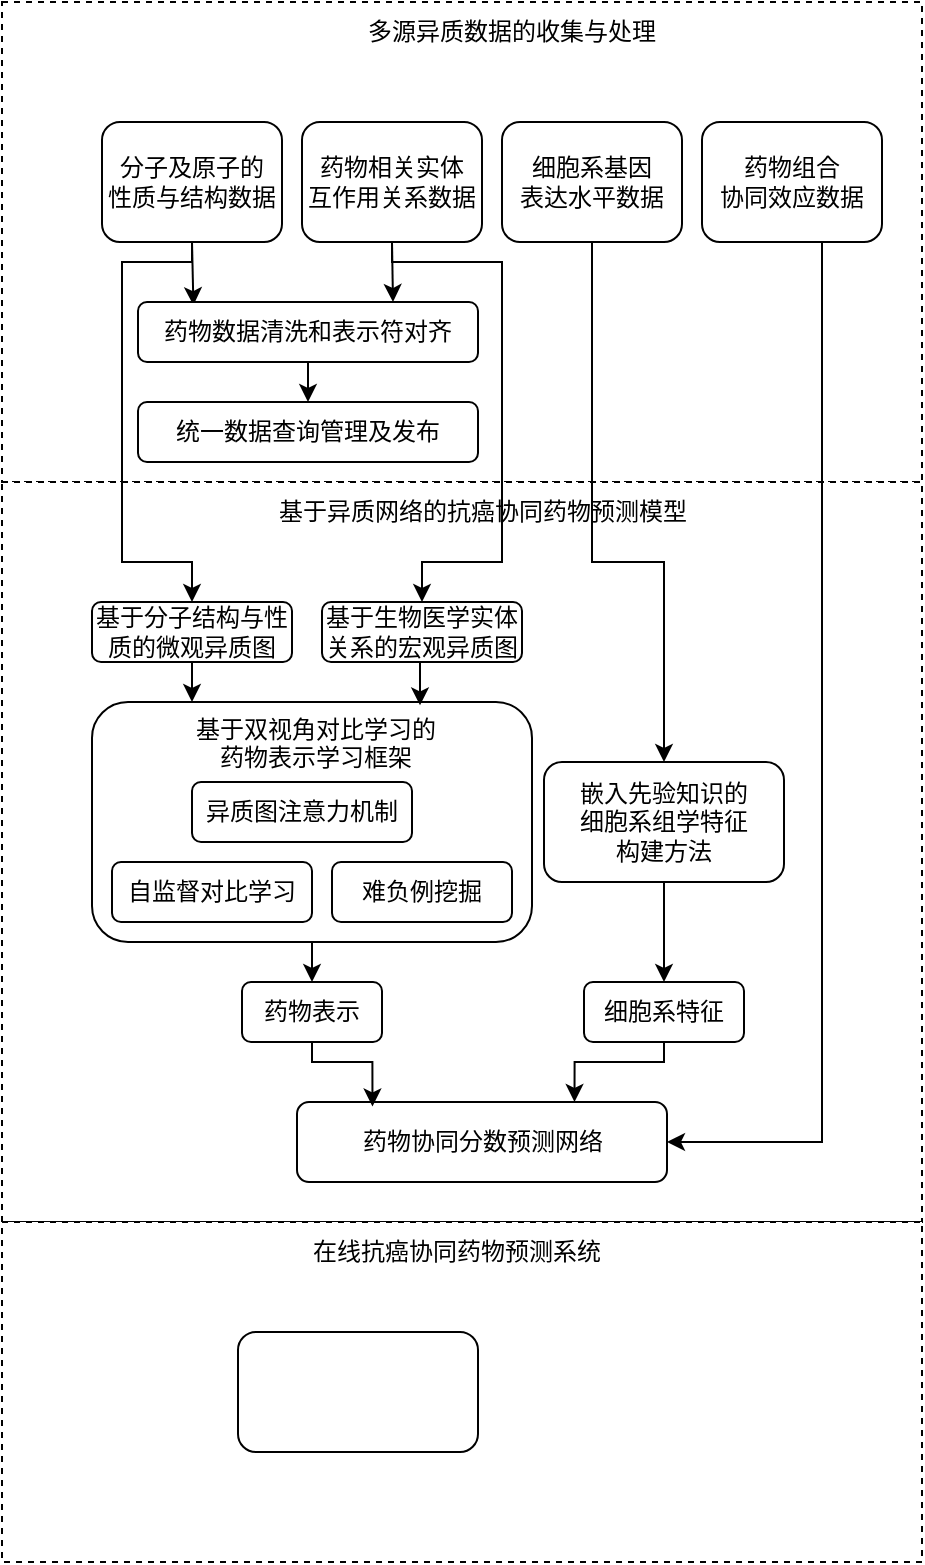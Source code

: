 <mxfile version="24.2.0" type="github">
  <diagram name="第 1 页" id="DwvReIaHvbXtzdrkDo4T">
    <mxGraphModel dx="1631" dy="570" grid="1" gridSize="10" guides="1" tooltips="1" connect="1" arrows="1" fold="1" page="1" pageScale="1" pageWidth="827" pageHeight="1169" math="0" shadow="0">
      <root>
        <mxCell id="0" />
        <mxCell id="1" parent="0" />
        <mxCell id="mf6Sa_QG6RfHMYuE2r7f-4" value="" style="rounded=0;whiteSpace=wrap;html=1;dashed=1;" vertex="1" parent="1">
          <mxGeometry x="-60" y="270" width="460" height="240" as="geometry" />
        </mxCell>
        <mxCell id="mf6Sa_QG6RfHMYuE2r7f-5" value="多源异质数据的收集与处理" style="text;html=1;align=center;verticalAlign=middle;whiteSpace=wrap;rounded=0;" vertex="1" parent="1">
          <mxGeometry x="120" y="270" width="150" height="30" as="geometry" />
        </mxCell>
        <mxCell id="mf6Sa_QG6RfHMYuE2r7f-6" value="" style="rounded=0;whiteSpace=wrap;html=1;dashed=1;" vertex="1" parent="1">
          <mxGeometry x="-60" y="510" width="460" height="370" as="geometry" />
        </mxCell>
        <mxCell id="mf6Sa_QG6RfHMYuE2r7f-7" value="基于异质网络的抗癌协同药物预测模型" style="text;html=1;align=center;verticalAlign=middle;whiteSpace=wrap;rounded=0;" vertex="1" parent="1">
          <mxGeometry x="74.5" y="510" width="211" height="30" as="geometry" />
        </mxCell>
        <mxCell id="mf6Sa_QG6RfHMYuE2r7f-43" style="edgeStyle=orthogonalEdgeStyle;rounded=0;orthogonalLoop=1;jettySize=auto;html=1;exitX=0.5;exitY=1;exitDx=0;exitDy=0;entryX=0.5;entryY=0;entryDx=0;entryDy=0;" edge="1" parent="1" source="mf6Sa_QG6RfHMYuE2r7f-9" target="mf6Sa_QG6RfHMYuE2r7f-21">
          <mxGeometry relative="1" as="geometry" />
        </mxCell>
        <mxCell id="mf6Sa_QG6RfHMYuE2r7f-9" value="" style="rounded=1;whiteSpace=wrap;html=1;" vertex="1" parent="1">
          <mxGeometry x="-15" y="620" width="220" height="120" as="geometry" />
        </mxCell>
        <mxCell id="mf6Sa_QG6RfHMYuE2r7f-10" value="&lt;div style=&quot;text-align: center;&quot;&gt;基于双视角对比学习的&lt;/div&gt;&lt;div style=&quot;text-align: center;&quot;&gt;&lt;span style=&quot;&quot;&gt;药物表示学习框架&lt;/span&gt;&lt;br&gt;&lt;/div&gt;" style="text;whiteSpace=wrap;html=1;" vertex="1" parent="1">
          <mxGeometry x="35" y="620" width="130" height="40" as="geometry" />
        </mxCell>
        <mxCell id="mf6Sa_QG6RfHMYuE2r7f-12" value="基于生物医学实体关系的宏观异质图" style="rounded=1;whiteSpace=wrap;html=1;" vertex="1" parent="1">
          <mxGeometry x="100" y="570" width="100" height="30" as="geometry" />
        </mxCell>
        <mxCell id="mf6Sa_QG6RfHMYuE2r7f-41" style="edgeStyle=orthogonalEdgeStyle;rounded=0;orthogonalLoop=1;jettySize=auto;html=1;exitX=0.5;exitY=1;exitDx=0;exitDy=0;entryX=0;entryY=0;entryDx=0;entryDy=0;" edge="1" parent="1" source="mf6Sa_QG6RfHMYuE2r7f-14" target="mf6Sa_QG6RfHMYuE2r7f-10">
          <mxGeometry relative="1" as="geometry" />
        </mxCell>
        <mxCell id="mf6Sa_QG6RfHMYuE2r7f-14" value="基于分子结构与性质的微观异质图" style="rounded=1;whiteSpace=wrap;html=1;" vertex="1" parent="1">
          <mxGeometry x="-15" y="570" width="100" height="30" as="geometry" />
        </mxCell>
        <mxCell id="mf6Sa_QG6RfHMYuE2r7f-16" value="异质图注意力机制" style="rounded=1;whiteSpace=wrap;html=1;" vertex="1" parent="1">
          <mxGeometry x="35" y="660" width="110" height="30" as="geometry" />
        </mxCell>
        <mxCell id="mf6Sa_QG6RfHMYuE2r7f-17" value="自监督对比学习" style="rounded=1;whiteSpace=wrap;html=1;" vertex="1" parent="1">
          <mxGeometry x="-5" y="700" width="100" height="30" as="geometry" />
        </mxCell>
        <mxCell id="mf6Sa_QG6RfHMYuE2r7f-18" value="难负例挖掘" style="rounded=1;whiteSpace=wrap;html=1;" vertex="1" parent="1">
          <mxGeometry x="105" y="700" width="90" height="30" as="geometry" />
        </mxCell>
        <mxCell id="mf6Sa_QG6RfHMYuE2r7f-21" value="药物表示" style="rounded=1;whiteSpace=wrap;html=1;" vertex="1" parent="1">
          <mxGeometry x="60" y="760" width="70" height="30" as="geometry" />
        </mxCell>
        <mxCell id="mf6Sa_QG6RfHMYuE2r7f-38" style="edgeStyle=orthogonalEdgeStyle;rounded=0;orthogonalLoop=1;jettySize=auto;html=1;exitX=0.5;exitY=1;exitDx=0;exitDy=0;entryX=0.163;entryY=0.053;entryDx=0;entryDy=0;entryPerimeter=0;" edge="1" parent="1" source="mf6Sa_QG6RfHMYuE2r7f-23" target="mf6Sa_QG6RfHMYuE2r7f-27">
          <mxGeometry relative="1" as="geometry" />
        </mxCell>
        <mxCell id="mf6Sa_QG6RfHMYuE2r7f-23" value="分子及原子的&lt;div&gt;性质与结构数据&lt;/div&gt;" style="rounded=1;whiteSpace=wrap;html=1;" vertex="1" parent="1">
          <mxGeometry x="-10" y="330" width="90" height="60" as="geometry" />
        </mxCell>
        <mxCell id="mf6Sa_QG6RfHMYuE2r7f-31" style="edgeStyle=orthogonalEdgeStyle;rounded=0;orthogonalLoop=1;jettySize=auto;html=1;exitX=0.5;exitY=1;exitDx=0;exitDy=0;entryX=0.75;entryY=0;entryDx=0;entryDy=0;" edge="1" parent="1" source="mf6Sa_QG6RfHMYuE2r7f-24" target="mf6Sa_QG6RfHMYuE2r7f-27">
          <mxGeometry relative="1" as="geometry" />
        </mxCell>
        <mxCell id="mf6Sa_QG6RfHMYuE2r7f-40" style="edgeStyle=orthogonalEdgeStyle;rounded=0;orthogonalLoop=1;jettySize=auto;html=1;exitX=0.5;exitY=1;exitDx=0;exitDy=0;entryX=0.5;entryY=0;entryDx=0;entryDy=0;" edge="1" parent="1" source="mf6Sa_QG6RfHMYuE2r7f-24" target="mf6Sa_QG6RfHMYuE2r7f-12">
          <mxGeometry relative="1" as="geometry">
            <mxPoint x="190" y="570" as="targetPoint" />
            <Array as="points">
              <mxPoint x="135" y="400" />
              <mxPoint x="190" y="400" />
              <mxPoint x="190" y="550" />
              <mxPoint x="150" y="550" />
            </Array>
          </mxGeometry>
        </mxCell>
        <mxCell id="mf6Sa_QG6RfHMYuE2r7f-24" value="药物相关实体&lt;div&gt;互作用关系数据&lt;/div&gt;" style="rounded=1;whiteSpace=wrap;html=1;" vertex="1" parent="1">
          <mxGeometry x="90" y="330" width="90" height="60" as="geometry" />
        </mxCell>
        <mxCell id="mf6Sa_QG6RfHMYuE2r7f-49" style="edgeStyle=orthogonalEdgeStyle;rounded=0;orthogonalLoop=1;jettySize=auto;html=1;exitX=0.5;exitY=1;exitDx=0;exitDy=0;entryX=0.5;entryY=0;entryDx=0;entryDy=0;" edge="1" parent="1" source="mf6Sa_QG6RfHMYuE2r7f-25" target="mf6Sa_QG6RfHMYuE2r7f-48">
          <mxGeometry relative="1" as="geometry">
            <Array as="points">
              <mxPoint x="235" y="550" />
              <mxPoint x="271" y="550" />
            </Array>
          </mxGeometry>
        </mxCell>
        <mxCell id="mf6Sa_QG6RfHMYuE2r7f-25" value="细胞系基因&lt;div&gt;表达水平数据&lt;/div&gt;" style="rounded=1;whiteSpace=wrap;html=1;" vertex="1" parent="1">
          <mxGeometry x="190" y="330" width="90" height="60" as="geometry" />
        </mxCell>
        <mxCell id="mf6Sa_QG6RfHMYuE2r7f-54" style="edgeStyle=orthogonalEdgeStyle;rounded=0;orthogonalLoop=1;jettySize=auto;html=1;exitX=0.5;exitY=1;exitDx=0;exitDy=0;entryX=1;entryY=0.5;entryDx=0;entryDy=0;" edge="1" parent="1" source="mf6Sa_QG6RfHMYuE2r7f-26" target="mf6Sa_QG6RfHMYuE2r7f-51">
          <mxGeometry relative="1" as="geometry">
            <Array as="points">
              <mxPoint x="350" y="390" />
              <mxPoint x="350" y="840" />
            </Array>
          </mxGeometry>
        </mxCell>
        <mxCell id="mf6Sa_QG6RfHMYuE2r7f-26" value="药物组合&lt;div&gt;协同&lt;span style=&quot;background-color: initial;&quot;&gt;效应数据&lt;/span&gt;&lt;/div&gt;" style="rounded=1;whiteSpace=wrap;html=1;" vertex="1" parent="1">
          <mxGeometry x="290" y="330" width="90" height="60" as="geometry" />
        </mxCell>
        <mxCell id="mf6Sa_QG6RfHMYuE2r7f-35" style="edgeStyle=orthogonalEdgeStyle;rounded=0;orthogonalLoop=1;jettySize=auto;html=1;exitX=0.5;exitY=1;exitDx=0;exitDy=0;entryX=0.5;entryY=0;entryDx=0;entryDy=0;" edge="1" parent="1" source="mf6Sa_QG6RfHMYuE2r7f-27" target="mf6Sa_QG6RfHMYuE2r7f-33">
          <mxGeometry relative="1" as="geometry" />
        </mxCell>
        <mxCell id="mf6Sa_QG6RfHMYuE2r7f-27" value="药物数据清洗和表示符对齐" style="rounded=1;whiteSpace=wrap;html=1;" vertex="1" parent="1">
          <mxGeometry x="8" y="420" width="170" height="30" as="geometry" />
        </mxCell>
        <mxCell id="mf6Sa_QG6RfHMYuE2r7f-33" value="统一数据查询管理及发布" style="rounded=1;whiteSpace=wrap;html=1;" vertex="1" parent="1">
          <mxGeometry x="8" y="470" width="170" height="30" as="geometry" />
        </mxCell>
        <mxCell id="mf6Sa_QG6RfHMYuE2r7f-39" style="edgeStyle=orthogonalEdgeStyle;rounded=0;orthogonalLoop=1;jettySize=auto;html=1;exitX=0.5;exitY=1;exitDx=0;exitDy=0;entryX=0.5;entryY=0;entryDx=0;entryDy=0;" edge="1" parent="1" source="mf6Sa_QG6RfHMYuE2r7f-23" target="mf6Sa_QG6RfHMYuE2r7f-14">
          <mxGeometry relative="1" as="geometry">
            <mxPoint x="20" y="500" as="targetPoint" />
            <Array as="points">
              <mxPoint x="35" y="400" />
              <mxPoint y="400" />
              <mxPoint y="550" />
              <mxPoint x="35" y="550" />
            </Array>
          </mxGeometry>
        </mxCell>
        <mxCell id="mf6Sa_QG6RfHMYuE2r7f-42" style="edgeStyle=orthogonalEdgeStyle;rounded=0;orthogonalLoop=1;jettySize=auto;html=1;exitX=0.5;exitY=1;exitDx=0;exitDy=0;entryX=0.877;entryY=0.042;entryDx=0;entryDy=0;entryPerimeter=0;" edge="1" parent="1" source="mf6Sa_QG6RfHMYuE2r7f-12" target="mf6Sa_QG6RfHMYuE2r7f-10">
          <mxGeometry relative="1" as="geometry" />
        </mxCell>
        <mxCell id="mf6Sa_QG6RfHMYuE2r7f-52" style="edgeStyle=orthogonalEdgeStyle;rounded=0;orthogonalLoop=1;jettySize=auto;html=1;exitX=0.5;exitY=1;exitDx=0;exitDy=0;entryX=0.75;entryY=0;entryDx=0;entryDy=0;" edge="1" parent="1" source="mf6Sa_QG6RfHMYuE2r7f-47" target="mf6Sa_QG6RfHMYuE2r7f-51">
          <mxGeometry relative="1" as="geometry">
            <Array as="points">
              <mxPoint x="271" y="800" />
              <mxPoint x="226" y="800" />
            </Array>
          </mxGeometry>
        </mxCell>
        <mxCell id="mf6Sa_QG6RfHMYuE2r7f-47" value="细胞系特征" style="rounded=1;whiteSpace=wrap;html=1;" vertex="1" parent="1">
          <mxGeometry x="231" y="760" width="80" height="30" as="geometry" />
        </mxCell>
        <mxCell id="mf6Sa_QG6RfHMYuE2r7f-50" style="edgeStyle=orthogonalEdgeStyle;rounded=0;orthogonalLoop=1;jettySize=auto;html=1;exitX=0.5;exitY=1;exitDx=0;exitDy=0;" edge="1" parent="1" source="mf6Sa_QG6RfHMYuE2r7f-48" target="mf6Sa_QG6RfHMYuE2r7f-47">
          <mxGeometry relative="1" as="geometry" />
        </mxCell>
        <mxCell id="mf6Sa_QG6RfHMYuE2r7f-48" value="嵌入先验知识的&lt;div&gt;细胞系组学特征&lt;/div&gt;&lt;div&gt;构建方法&lt;/div&gt;" style="rounded=1;whiteSpace=wrap;html=1;" vertex="1" parent="1">
          <mxGeometry x="211" y="650" width="120" height="60" as="geometry" />
        </mxCell>
        <mxCell id="mf6Sa_QG6RfHMYuE2r7f-51" value="药物协同分数预测网络" style="rounded=1;whiteSpace=wrap;html=1;" vertex="1" parent="1">
          <mxGeometry x="87.5" y="820" width="185" height="40" as="geometry" />
        </mxCell>
        <mxCell id="mf6Sa_QG6RfHMYuE2r7f-53" style="edgeStyle=orthogonalEdgeStyle;rounded=0;orthogonalLoop=1;jettySize=auto;html=1;exitX=0.5;exitY=1;exitDx=0;exitDy=0;entryX=0.204;entryY=0.056;entryDx=0;entryDy=0;entryPerimeter=0;" edge="1" parent="1" source="mf6Sa_QG6RfHMYuE2r7f-21" target="mf6Sa_QG6RfHMYuE2r7f-51">
          <mxGeometry relative="1" as="geometry">
            <Array as="points">
              <mxPoint x="95" y="800" />
              <mxPoint x="125" y="800" />
            </Array>
          </mxGeometry>
        </mxCell>
        <mxCell id="mf6Sa_QG6RfHMYuE2r7f-55" value="" style="rounded=0;whiteSpace=wrap;html=1;dashed=1;" vertex="1" parent="1">
          <mxGeometry x="-60" y="880" width="460" height="170" as="geometry" />
        </mxCell>
        <mxCell id="mf6Sa_QG6RfHMYuE2r7f-56" value="在线抗癌协同药物预测系统" style="text;html=1;align=center;verticalAlign=middle;whiteSpace=wrap;rounded=0;" vertex="1" parent="1">
          <mxGeometry x="61.5" y="880" width="211" height="30" as="geometry" />
        </mxCell>
        <mxCell id="mf6Sa_QG6RfHMYuE2r7f-57" value="" style="rounded=1;whiteSpace=wrap;html=1;" vertex="1" parent="1">
          <mxGeometry x="58" y="935" width="120" height="60" as="geometry" />
        </mxCell>
      </root>
    </mxGraphModel>
  </diagram>
</mxfile>
